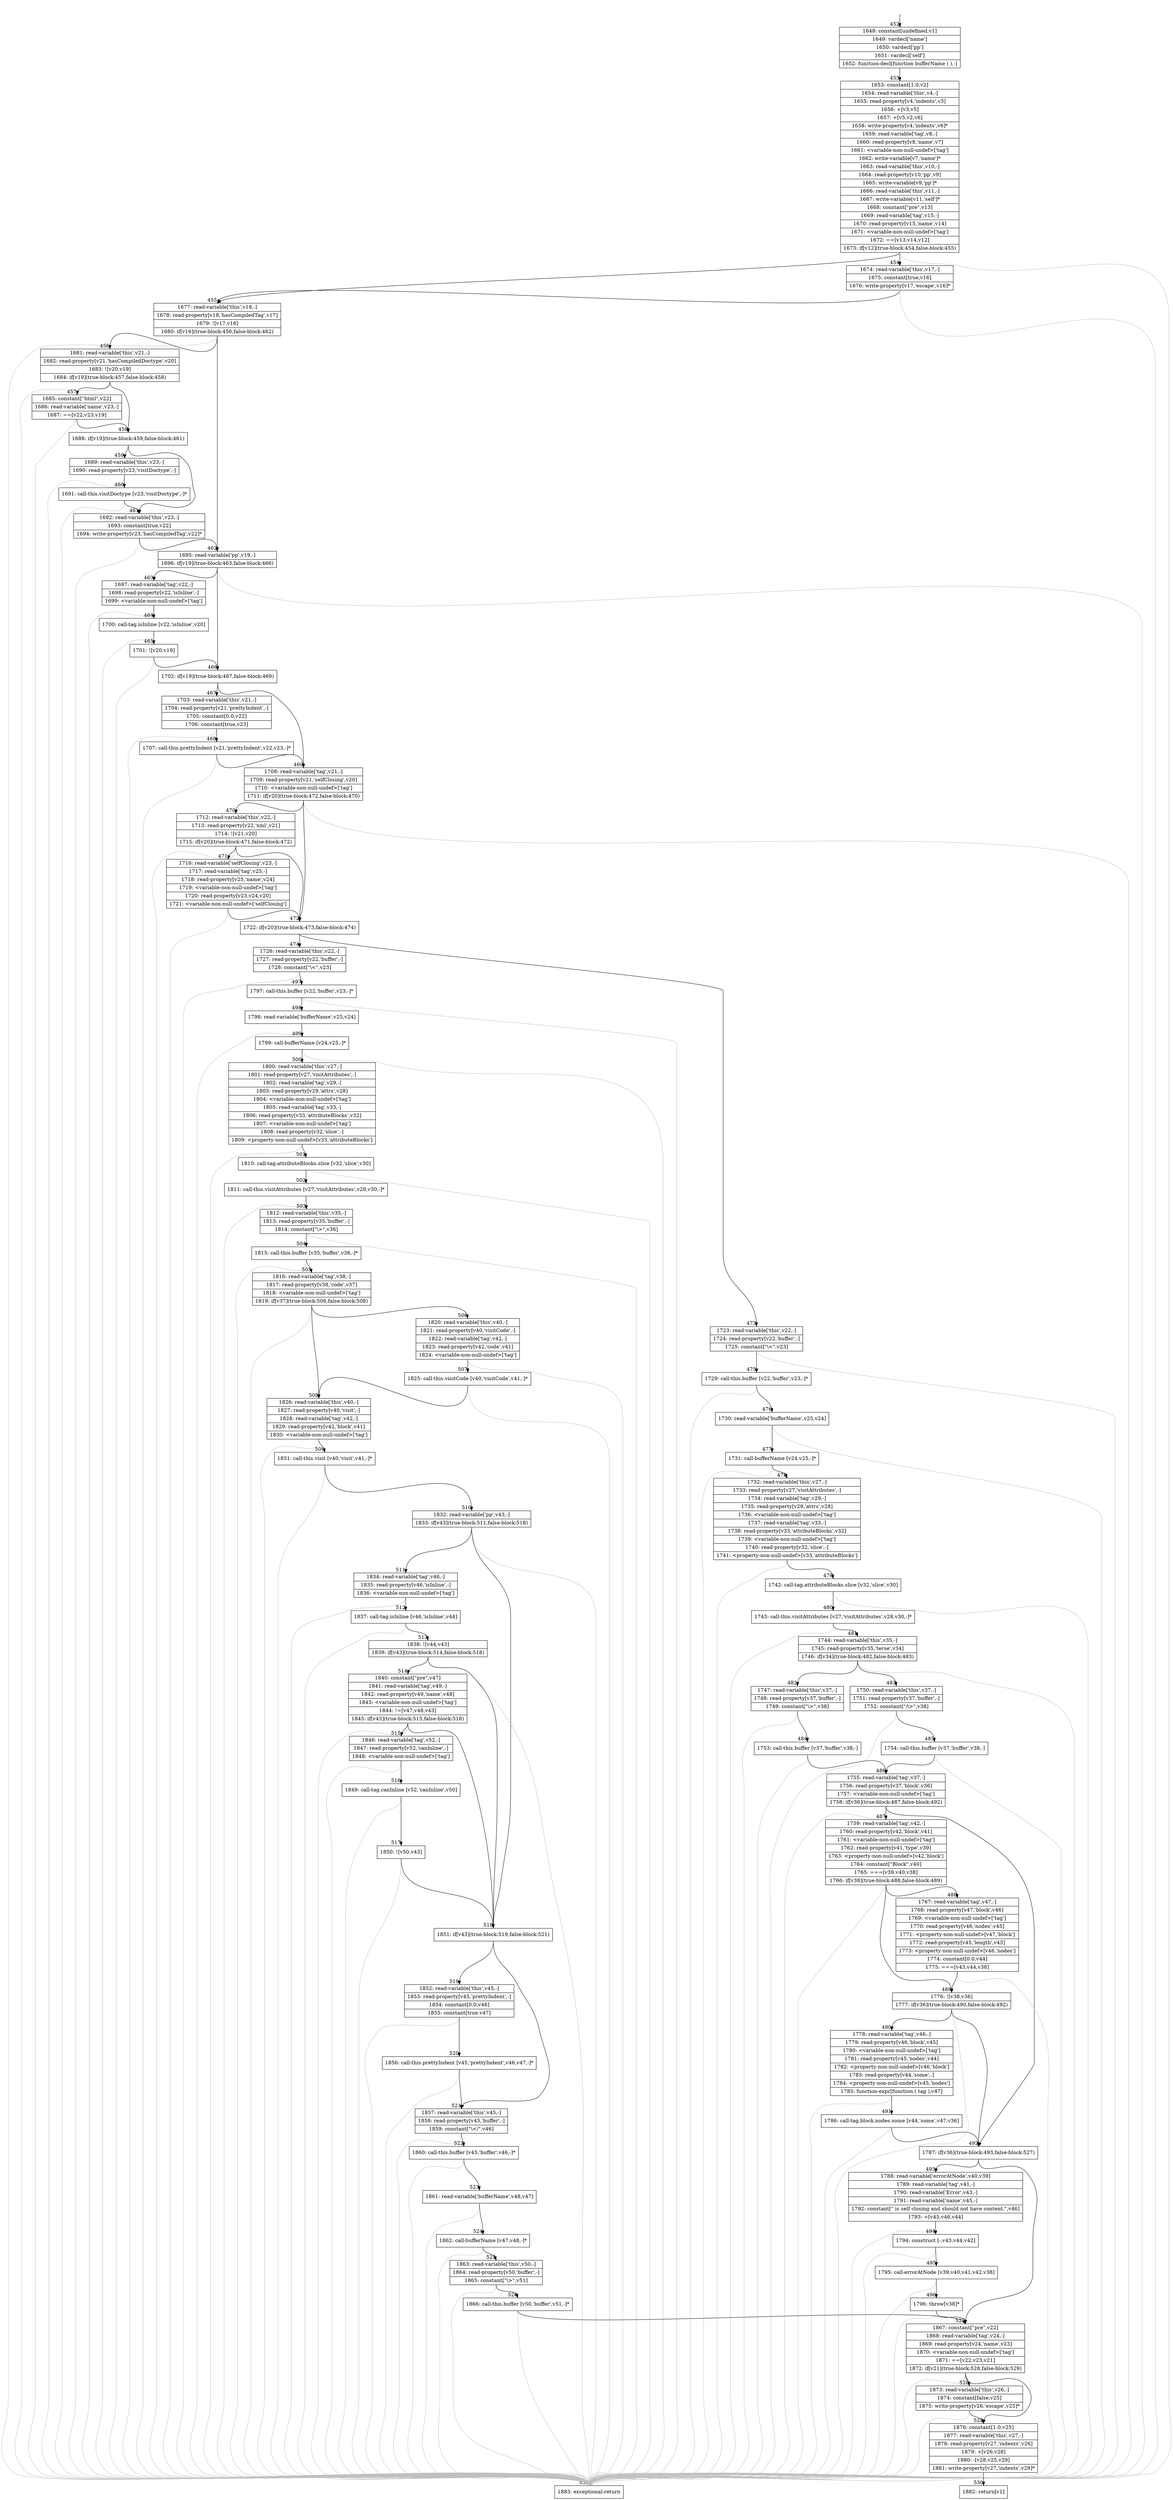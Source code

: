 digraph {
rankdir="TD"
BB_entry25[shape=none,label=""];
BB_entry25 -> BB452 [tailport=s, headport=n, headlabel="    452"]
BB452 [shape=record label="{1648: constant[undefined,v1]|1649: vardecl['name']|1650: vardecl['pp']|1651: vardecl['self']|1652: function-decl[function bufferName ( ),-]}" ] 
BB452 -> BB453 [tailport=s, headport=n, headlabel="      453"]
BB453 [shape=record label="{1653: constant[1.0,v2]|1654: read-variable['this',v4,-]|1655: read-property[v4,'indents',v3]|1656: +[v3,v5]|1657: +[v5,v2,v6]|1658: write-property[v4,'indents',v6]*|1659: read-variable['tag',v8,-]|1660: read-property[v8,'name',v7]|1661: \<variable-non-null-undef\>['tag']|1662: write-variable[v7,'name']*|1663: read-variable['this',v10,-]|1664: read-property[v10,'pp',v9]|1665: write-variable[v9,'pp']*|1666: read-variable['this',v11,-]|1667: write-variable[v11,'self']*|1668: constant[\"pre\",v13]|1669: read-variable['tag',v15,-]|1670: read-property[v15,'name',v14]|1671: \<variable-non-null-undef\>['tag']|1672: ==[v13,v14,v12]|1673: if[v12](true-block:454,false-block:455)}" ] 
BB453 -> BB454 [tailport=s, headport=n, headlabel="      454"]
BB453 -> BB455 [tailport=s, headport=n, headlabel="      455"]
BB453 -> BB531 [tailport=s, headport=n, color=gray, headlabel="      531"]
BB454 [shape=record label="{1674: read-variable['this',v17,-]|1675: constant[true,v16]|1676: write-property[v17,'escape',v16]*}" ] 
BB454 -> BB455 [tailport=s, headport=n]
BB454 -> BB531 [tailport=s, headport=n, color=gray]
BB455 [shape=record label="{1677: read-variable['this',v18,-]|1678: read-property[v18,'hasCompiledTag',v17]|1679: ![v17,v16]|1680: if[v16](true-block:456,false-block:462)}" ] 
BB455 -> BB456 [tailport=s, headport=n, headlabel="      456"]
BB455 -> BB462 [tailport=s, headport=n, headlabel="      462"]
BB455 -> BB531 [tailport=s, headport=n, color=gray]
BB456 [shape=record label="{1681: read-variable['this',v21,-]|1682: read-property[v21,'hasCompiledDoctype',v20]|1683: ![v20,v19]|1684: if[v19](true-block:457,false-block:458)}" ] 
BB456 -> BB458 [tailport=s, headport=n, headlabel="      458"]
BB456 -> BB457 [tailport=s, headport=n, headlabel="      457"]
BB456 -> BB531 [tailport=s, headport=n, color=gray]
BB457 [shape=record label="{1685: constant[\"html\",v22]|1686: read-variable['name',v23,-]|1687: ==[v22,v23,v19]}" ] 
BB457 -> BB458 [tailport=s, headport=n]
BB457 -> BB531 [tailport=s, headport=n, color=gray]
BB458 [shape=record label="{1688: if[v19](true-block:459,false-block:461)}" ] 
BB458 -> BB459 [tailport=s, headport=n, headlabel="      459"]
BB458 -> BB461 [tailport=s, headport=n, headlabel="      461"]
BB459 [shape=record label="{1689: read-variable['this',v23,-]|1690: read-property[v23,'visitDoctype',-]}" ] 
BB459 -> BB460 [tailport=s, headport=n, headlabel="      460"]
BB459 -> BB531 [tailport=s, headport=n, color=gray]
BB460 [shape=record label="{1691: call-this.visitDoctype [v23,'visitDoctype',-]*}" ] 
BB460 -> BB461 [tailport=s, headport=n]
BB460 -> BB531 [tailport=s, headport=n, color=gray]
BB461 [shape=record label="{1692: read-variable['this',v23,-]|1693: constant[true,v22]|1694: write-property[v23,'hasCompiledTag',v22]*}" ] 
BB461 -> BB462 [tailport=s, headport=n]
BB461 -> BB531 [tailport=s, headport=n, color=gray]
BB462 [shape=record label="{1695: read-variable['pp',v19,-]|1696: if[v19](true-block:463,false-block:466)}" ] 
BB462 -> BB466 [tailport=s, headport=n, headlabel="      466"]
BB462 -> BB463 [tailport=s, headport=n, headlabel="      463"]
BB462 -> BB531 [tailport=s, headport=n, color=gray]
BB463 [shape=record label="{1697: read-variable['tag',v22,-]|1698: read-property[v22,'isInline',-]|1699: \<variable-non-null-undef\>['tag']}" ] 
BB463 -> BB464 [tailport=s, headport=n, headlabel="      464"]
BB463 -> BB531 [tailport=s, headport=n, color=gray]
BB464 [shape=record label="{1700: call-tag.isInline [v22,'isInline',v20]}" ] 
BB464 -> BB465 [tailport=s, headport=n, headlabel="      465"]
BB464 -> BB531 [tailport=s, headport=n, color=gray]
BB465 [shape=record label="{1701: ![v20,v19]}" ] 
BB465 -> BB466 [tailport=s, headport=n]
BB465 -> BB531 [tailport=s, headport=n, color=gray]
BB466 [shape=record label="{1702: if[v19](true-block:467,false-block:469)}" ] 
BB466 -> BB467 [tailport=s, headport=n, headlabel="      467"]
BB466 -> BB469 [tailport=s, headport=n, headlabel="      469"]
BB467 [shape=record label="{1703: read-variable['this',v21,-]|1704: read-property[v21,'prettyIndent',-]|1705: constant[0.0,v22]|1706: constant[true,v23]}" ] 
BB467 -> BB468 [tailport=s, headport=n, headlabel="      468"]
BB467 -> BB531 [tailport=s, headport=n, color=gray]
BB468 [shape=record label="{1707: call-this.prettyIndent [v21,'prettyIndent',v22,v23,-]*}" ] 
BB468 -> BB469 [tailport=s, headport=n]
BB468 -> BB531 [tailport=s, headport=n, color=gray]
BB469 [shape=record label="{1708: read-variable['tag',v21,-]|1709: read-property[v21,'selfClosing',v20]|1710: \<variable-non-null-undef\>['tag']|1711: if[v20](true-block:472,false-block:470)}" ] 
BB469 -> BB472 [tailport=s, headport=n, headlabel="      472"]
BB469 -> BB470 [tailport=s, headport=n, headlabel="      470"]
BB469 -> BB531 [tailport=s, headport=n, color=gray]
BB470 [shape=record label="{1712: read-variable['this',v22,-]|1713: read-property[v22,'xml',v21]|1714: ![v21,v20]|1715: if[v20](true-block:471,false-block:472)}" ] 
BB470 -> BB472 [tailport=s, headport=n]
BB470 -> BB471 [tailport=s, headport=n, headlabel="      471"]
BB470 -> BB531 [tailport=s, headport=n, color=gray]
BB471 [shape=record label="{1716: read-variable['selfClosing',v23,-]|1717: read-variable['tag',v25,-]|1718: read-property[v25,'name',v24]|1719: \<variable-non-null-undef\>['tag']|1720: read-property[v23,v24,v20]|1721: \<variable-non-null-undef\>['selfClosing']}" ] 
BB471 -> BB472 [tailport=s, headport=n]
BB471 -> BB531 [tailport=s, headport=n, color=gray]
BB472 [shape=record label="{1722: if[v20](true-block:473,false-block:474)}" ] 
BB472 -> BB473 [tailport=s, headport=n, headlabel="      473"]
BB472 -> BB474 [tailport=s, headport=n, headlabel="      474"]
BB473 [shape=record label="{1723: read-variable['this',v22,-]|1724: read-property[v22,'buffer',-]|1725: constant[\"\\\<\",v23]}" ] 
BB473 -> BB475 [tailport=s, headport=n, headlabel="      475"]
BB473 -> BB531 [tailport=s, headport=n, color=gray]
BB474 [shape=record label="{1726: read-variable['this',v22,-]|1727: read-property[v22,'buffer',-]|1728: constant[\"\\\<\",v23]}" ] 
BB474 -> BB497 [tailport=s, headport=n, headlabel="      497"]
BB474 -> BB531 [tailport=s, headport=n, color=gray]
BB475 [shape=record label="{1729: call-this.buffer [v22,'buffer',v23,-]*}" ] 
BB475 -> BB476 [tailport=s, headport=n, headlabel="      476"]
BB475 -> BB531 [tailport=s, headport=n, color=gray]
BB476 [shape=record label="{1730: read-variable['bufferName',v25,v24]}" ] 
BB476 -> BB477 [tailport=s, headport=n, headlabel="      477"]
BB476 -> BB531 [tailport=s, headport=n, color=gray]
BB477 [shape=record label="{1731: call-bufferName [v24,v25,-]*}" ] 
BB477 -> BB478 [tailport=s, headport=n, headlabel="      478"]
BB477 -> BB531 [tailport=s, headport=n, color=gray]
BB478 [shape=record label="{1732: read-variable['this',v27,-]|1733: read-property[v27,'visitAttributes',-]|1734: read-variable['tag',v29,-]|1735: read-property[v29,'attrs',v28]|1736: \<variable-non-null-undef\>['tag']|1737: read-variable['tag',v33,-]|1738: read-property[v33,'attributeBlocks',v32]|1739: \<variable-non-null-undef\>['tag']|1740: read-property[v32,'slice',-]|1741: \<property-non-null-undef\>[v33,'attributeBlocks']}" ] 
BB478 -> BB479 [tailport=s, headport=n, headlabel="      479"]
BB478 -> BB531 [tailport=s, headport=n, color=gray]
BB479 [shape=record label="{1742: call-tag.attributeBlocks.slice [v32,'slice',v30]}" ] 
BB479 -> BB480 [tailport=s, headport=n, headlabel="      480"]
BB479 -> BB531 [tailport=s, headport=n, color=gray]
BB480 [shape=record label="{1743: call-this.visitAttributes [v27,'visitAttributes',v28,v30,-]*}" ] 
BB480 -> BB481 [tailport=s, headport=n, headlabel="      481"]
BB480 -> BB531 [tailport=s, headport=n, color=gray]
BB481 [shape=record label="{1744: read-variable['this',v35,-]|1745: read-property[v35,'terse',v34]|1746: if[v34](true-block:482,false-block:483)}" ] 
BB481 -> BB482 [tailport=s, headport=n, headlabel="      482"]
BB481 -> BB483 [tailport=s, headport=n, headlabel="      483"]
BB481 -> BB531 [tailport=s, headport=n, color=gray]
BB482 [shape=record label="{1747: read-variable['this',v37,-]|1748: read-property[v37,'buffer',-]|1749: constant[\"\\\>\",v38]}" ] 
BB482 -> BB484 [tailport=s, headport=n, headlabel="      484"]
BB482 -> BB531 [tailport=s, headport=n, color=gray]
BB483 [shape=record label="{1750: read-variable['this',v37,-]|1751: read-property[v37,'buffer',-]|1752: constant[\"/\\\>\",v38]}" ] 
BB483 -> BB485 [tailport=s, headport=n, headlabel="      485"]
BB483 -> BB531 [tailport=s, headport=n, color=gray]
BB484 [shape=record label="{1753: call-this.buffer [v37,'buffer',v38,-]}" ] 
BB484 -> BB486 [tailport=s, headport=n, headlabel="      486"]
BB484 -> BB531 [tailport=s, headport=n, color=gray]
BB485 [shape=record label="{1754: call-this.buffer [v37,'buffer',v38,-]}" ] 
BB485 -> BB486 [tailport=s, headport=n]
BB485 -> BB531 [tailport=s, headport=n, color=gray]
BB486 [shape=record label="{1755: read-variable['tag',v37,-]|1756: read-property[v37,'block',v36]|1757: \<variable-non-null-undef\>['tag']|1758: if[v36](true-block:487,false-block:492)}" ] 
BB486 -> BB492 [tailport=s, headport=n, headlabel="      492"]
BB486 -> BB487 [tailport=s, headport=n, headlabel="      487"]
BB486 -> BB531 [tailport=s, headport=n, color=gray]
BB487 [shape=record label="{1759: read-variable['tag',v42,-]|1760: read-property[v42,'block',v41]|1761: \<variable-non-null-undef\>['tag']|1762: read-property[v41,'type',v39]|1763: \<property-non-null-undef\>[v42,'block']|1764: constant[\"Block\",v40]|1765: ===[v39,v40,v38]|1766: if[v38](true-block:488,false-block:489)}" ] 
BB487 -> BB489 [tailport=s, headport=n, headlabel="      489"]
BB487 -> BB488 [tailport=s, headport=n, headlabel="      488"]
BB487 -> BB531 [tailport=s, headport=n, color=gray]
BB488 [shape=record label="{1767: read-variable['tag',v47,-]|1768: read-property[v47,'block',v46]|1769: \<variable-non-null-undef\>['tag']|1770: read-property[v46,'nodes',v45]|1771: \<property-non-null-undef\>[v47,'block']|1772: read-property[v45,'length',v43]|1773: \<property-non-null-undef\>[v46,'nodes']|1774: constant[0.0,v44]|1775: ===[v43,v44,v38]}" ] 
BB488 -> BB489 [tailport=s, headport=n]
BB488 -> BB531 [tailport=s, headport=n, color=gray]
BB489 [shape=record label="{1776: ![v38,v36]|1777: if[v36](true-block:490,false-block:492)}" ] 
BB489 -> BB492 [tailport=s, headport=n]
BB489 -> BB490 [tailport=s, headport=n, headlabel="      490"]
BB489 -> BB531 [tailport=s, headport=n, color=gray]
BB490 [shape=record label="{1778: read-variable['tag',v46,-]|1779: read-property[v46,'block',v45]|1780: \<variable-non-null-undef\>['tag']|1781: read-property[v45,'nodes',v44]|1782: \<property-non-null-undef\>[v46,'block']|1783: read-property[v44,'some',-]|1784: \<property-non-null-undef\>[v45,'nodes']|1785: function-expr[function ( tag ),v47]}" ] 
BB490 -> BB491 [tailport=s, headport=n, headlabel="      491"]
BB490 -> BB531 [tailport=s, headport=n, color=gray]
BB491 [shape=record label="{1786: call-tag.block.nodes.some [v44,'some',v47,v36]}" ] 
BB491 -> BB492 [tailport=s, headport=n]
BB491 -> BB531 [tailport=s, headport=n, color=gray]
BB492 [shape=record label="{1787: if[v36](true-block:493,false-block:527)}" ] 
BB492 -> BB493 [tailport=s, headport=n, headlabel="      493"]
BB492 -> BB527 [tailport=s, headport=n, headlabel="      527"]
BB493 [shape=record label="{1788: read-variable['errorAtNode',v40,v39]|1789: read-variable['tag',v41,-]|1790: read-variable['Error',v43,-]|1791: read-variable['name',v45,-]|1792: constant[\" is self closing and should not have content.\",v46]|1793: +[v45,v46,v44]}" ] 
BB493 -> BB494 [tailport=s, headport=n, headlabel="      494"]
BB493 -> BB531 [tailport=s, headport=n, color=gray]
BB494 [shape=record label="{1794: construct [-,v43,v44,v42]}" ] 
BB494 -> BB495 [tailport=s, headport=n, headlabel="      495"]
BB494 -> BB531 [tailport=s, headport=n, color=gray]
BB495 [shape=record label="{1795: call-errorAtNode [v39,v40,v41,v42,v38]}" ] 
BB495 -> BB496 [tailport=s, headport=n, headlabel="      496"]
BB495 -> BB531 [tailport=s, headport=n, color=gray]
BB496 [shape=record label="{1796: throw[v38]*}" ] 
BB496 -> BB527 [tailport=s, headport=n]
BB496 -> BB531 [tailport=s, headport=n, color=gray]
BB497 [shape=record label="{1797: call-this.buffer [v22,'buffer',v23,-]*}" ] 
BB497 -> BB498 [tailport=s, headport=n, headlabel="      498"]
BB497 -> BB531 [tailport=s, headport=n, color=gray]
BB498 [shape=record label="{1798: read-variable['bufferName',v25,v24]}" ] 
BB498 -> BB499 [tailport=s, headport=n, headlabel="      499"]
BB498 -> BB531 [tailport=s, headport=n, color=gray]
BB499 [shape=record label="{1799: call-bufferName [v24,v25,-]*}" ] 
BB499 -> BB500 [tailport=s, headport=n, headlabel="      500"]
BB499 -> BB531 [tailport=s, headport=n, color=gray]
BB500 [shape=record label="{1800: read-variable['this',v27,-]|1801: read-property[v27,'visitAttributes',-]|1802: read-variable['tag',v29,-]|1803: read-property[v29,'attrs',v28]|1804: \<variable-non-null-undef\>['tag']|1805: read-variable['tag',v33,-]|1806: read-property[v33,'attributeBlocks',v32]|1807: \<variable-non-null-undef\>['tag']|1808: read-property[v32,'slice',-]|1809: \<property-non-null-undef\>[v33,'attributeBlocks']}" ] 
BB500 -> BB501 [tailport=s, headport=n, headlabel="      501"]
BB500 -> BB531 [tailport=s, headport=n, color=gray]
BB501 [shape=record label="{1810: call-tag.attributeBlocks.slice [v32,'slice',v30]}" ] 
BB501 -> BB502 [tailport=s, headport=n, headlabel="      502"]
BB501 -> BB531 [tailport=s, headport=n, color=gray]
BB502 [shape=record label="{1811: call-this.visitAttributes [v27,'visitAttributes',v28,v30,-]*}" ] 
BB502 -> BB503 [tailport=s, headport=n, headlabel="      503"]
BB502 -> BB531 [tailport=s, headport=n, color=gray]
BB503 [shape=record label="{1812: read-variable['this',v35,-]|1813: read-property[v35,'buffer',-]|1814: constant[\"\\\>\",v36]}" ] 
BB503 -> BB504 [tailport=s, headport=n, headlabel="      504"]
BB503 -> BB531 [tailport=s, headport=n, color=gray]
BB504 [shape=record label="{1815: call-this.buffer [v35,'buffer',v36,-]*}" ] 
BB504 -> BB505 [tailport=s, headport=n, headlabel="      505"]
BB504 -> BB531 [tailport=s, headport=n, color=gray]
BB505 [shape=record label="{1816: read-variable['tag',v38,-]|1817: read-property[v38,'code',v37]|1818: \<variable-non-null-undef\>['tag']|1819: if[v37](true-block:506,false-block:508)}" ] 
BB505 -> BB506 [tailport=s, headport=n, headlabel="      506"]
BB505 -> BB508 [tailport=s, headport=n, headlabel="      508"]
BB505 -> BB531 [tailport=s, headport=n, color=gray]
BB506 [shape=record label="{1820: read-variable['this',v40,-]|1821: read-property[v40,'visitCode',-]|1822: read-variable['tag',v42,-]|1823: read-property[v42,'code',v41]|1824: \<variable-non-null-undef\>['tag']}" ] 
BB506 -> BB507 [tailport=s, headport=n, headlabel="      507"]
BB506 -> BB531 [tailport=s, headport=n, color=gray]
BB507 [shape=record label="{1825: call-this.visitCode [v40,'visitCode',v41,-]*}" ] 
BB507 -> BB508 [tailport=s, headport=n]
BB507 -> BB531 [tailport=s, headport=n, color=gray]
BB508 [shape=record label="{1826: read-variable['this',v40,-]|1827: read-property[v40,'visit',-]|1828: read-variable['tag',v42,-]|1829: read-property[v42,'block',v41]|1830: \<variable-non-null-undef\>['tag']}" ] 
BB508 -> BB509 [tailport=s, headport=n, headlabel="      509"]
BB508 -> BB531 [tailport=s, headport=n, color=gray]
BB509 [shape=record label="{1831: call-this.visit [v40,'visit',v41,-]*}" ] 
BB509 -> BB510 [tailport=s, headport=n, headlabel="      510"]
BB509 -> BB531 [tailport=s, headport=n, color=gray]
BB510 [shape=record label="{1832: read-variable['pp',v43,-]|1833: if[v43](true-block:511,false-block:518)}" ] 
BB510 -> BB518 [tailport=s, headport=n, headlabel="      518"]
BB510 -> BB511 [tailport=s, headport=n, headlabel="      511"]
BB510 -> BB531 [tailport=s, headport=n, color=gray]
BB511 [shape=record label="{1834: read-variable['tag',v46,-]|1835: read-property[v46,'isInline',-]|1836: \<variable-non-null-undef\>['tag']}" ] 
BB511 -> BB512 [tailport=s, headport=n, headlabel="      512"]
BB511 -> BB531 [tailport=s, headport=n, color=gray]
BB512 [shape=record label="{1837: call-tag.isInline [v46,'isInline',v44]}" ] 
BB512 -> BB513 [tailport=s, headport=n, headlabel="      513"]
BB512 -> BB531 [tailport=s, headport=n, color=gray]
BB513 [shape=record label="{1838: ![v44,v43]|1839: if[v43](true-block:514,false-block:518)}" ] 
BB513 -> BB518 [tailport=s, headport=n]
BB513 -> BB514 [tailport=s, headport=n, headlabel="      514"]
BB513 -> BB531 [tailport=s, headport=n, color=gray]
BB514 [shape=record label="{1840: constant[\"pre\",v47]|1841: read-variable['tag',v49,-]|1842: read-property[v49,'name',v48]|1843: \<variable-non-null-undef\>['tag']|1844: !=[v47,v48,v43]|1845: if[v43](true-block:515,false-block:518)}" ] 
BB514 -> BB518 [tailport=s, headport=n]
BB514 -> BB515 [tailport=s, headport=n, headlabel="      515"]
BB514 -> BB531 [tailport=s, headport=n, color=gray]
BB515 [shape=record label="{1846: read-variable['tag',v52,-]|1847: read-property[v52,'canInline',-]|1848: \<variable-non-null-undef\>['tag']}" ] 
BB515 -> BB516 [tailport=s, headport=n, headlabel="      516"]
BB515 -> BB531 [tailport=s, headport=n, color=gray]
BB516 [shape=record label="{1849: call-tag.canInline [v52,'canInline',v50]}" ] 
BB516 -> BB517 [tailport=s, headport=n, headlabel="      517"]
BB516 -> BB531 [tailport=s, headport=n, color=gray]
BB517 [shape=record label="{1850: ![v50,v43]}" ] 
BB517 -> BB518 [tailport=s, headport=n]
BB517 -> BB531 [tailport=s, headport=n, color=gray]
BB518 [shape=record label="{1851: if[v43](true-block:519,false-block:521)}" ] 
BB518 -> BB519 [tailport=s, headport=n, headlabel="      519"]
BB518 -> BB521 [tailport=s, headport=n, headlabel="      521"]
BB519 [shape=record label="{1852: read-variable['this',v45,-]|1853: read-property[v45,'prettyIndent',-]|1854: constant[0.0,v46]|1855: constant[true,v47]}" ] 
BB519 -> BB520 [tailport=s, headport=n, headlabel="      520"]
BB519 -> BB531 [tailport=s, headport=n, color=gray]
BB520 [shape=record label="{1856: call-this.prettyIndent [v45,'prettyIndent',v46,v47,-]*}" ] 
BB520 -> BB521 [tailport=s, headport=n]
BB520 -> BB531 [tailport=s, headport=n, color=gray]
BB521 [shape=record label="{1857: read-variable['this',v45,-]|1858: read-property[v45,'buffer',-]|1859: constant[\"\\\</\",v46]}" ] 
BB521 -> BB522 [tailport=s, headport=n, headlabel="      522"]
BB521 -> BB531 [tailport=s, headport=n, color=gray]
BB522 [shape=record label="{1860: call-this.buffer [v45,'buffer',v46,-]*}" ] 
BB522 -> BB523 [tailport=s, headport=n, headlabel="      523"]
BB522 -> BB531 [tailport=s, headport=n, color=gray]
BB523 [shape=record label="{1861: read-variable['bufferName',v48,v47]}" ] 
BB523 -> BB524 [tailport=s, headport=n, headlabel="      524"]
BB523 -> BB531 [tailport=s, headport=n, color=gray]
BB524 [shape=record label="{1862: call-bufferName [v47,v48,-]*}" ] 
BB524 -> BB525 [tailport=s, headport=n, headlabel="      525"]
BB524 -> BB531 [tailport=s, headport=n, color=gray]
BB525 [shape=record label="{1863: read-variable['this',v50,-]|1864: read-property[v50,'buffer',-]|1865: constant[\"\\\>\",v51]}" ] 
BB525 -> BB526 [tailport=s, headport=n, headlabel="      526"]
BB525 -> BB531 [tailport=s, headport=n, color=gray]
BB526 [shape=record label="{1866: call-this.buffer [v50,'buffer',v51,-]*}" ] 
BB526 -> BB527 [tailport=s, headport=n]
BB526 -> BB531 [tailport=s, headport=n, color=gray]
BB527 [shape=record label="{1867: constant[\"pre\",v22]|1868: read-variable['tag',v24,-]|1869: read-property[v24,'name',v23]|1870: \<variable-non-null-undef\>['tag']|1871: ==[v22,v23,v21]|1872: if[v21](true-block:528,false-block:529)}" ] 
BB527 -> BB528 [tailport=s, headport=n, headlabel="      528"]
BB527 -> BB529 [tailport=s, headport=n, headlabel="      529"]
BB527 -> BB531 [tailport=s, headport=n, color=gray]
BB528 [shape=record label="{1873: read-variable['this',v26,-]|1874: constant[false,v25]|1875: write-property[v26,'escape',v25]*}" ] 
BB528 -> BB529 [tailport=s, headport=n]
BB528 -> BB531 [tailport=s, headport=n, color=gray]
BB529 [shape=record label="{1876: constant[1.0,v25]|1877: read-variable['this',v27,-]|1878: read-property[v27,'indents',v26]|1879: +[v26,v28]|1880: -[v28,v25,v29]|1881: write-property[v27,'indents',v29]*}" ] 
BB529 -> BB530 [tailport=s, headport=n, headlabel="      530"]
BB529 -> BB531 [tailport=s, headport=n, color=gray]
BB530 [shape=record label="{1882: return[v1]}" ] 
BB531 [shape=record label="{1883: exceptional-return}" ] 
//#$~ 492
}
